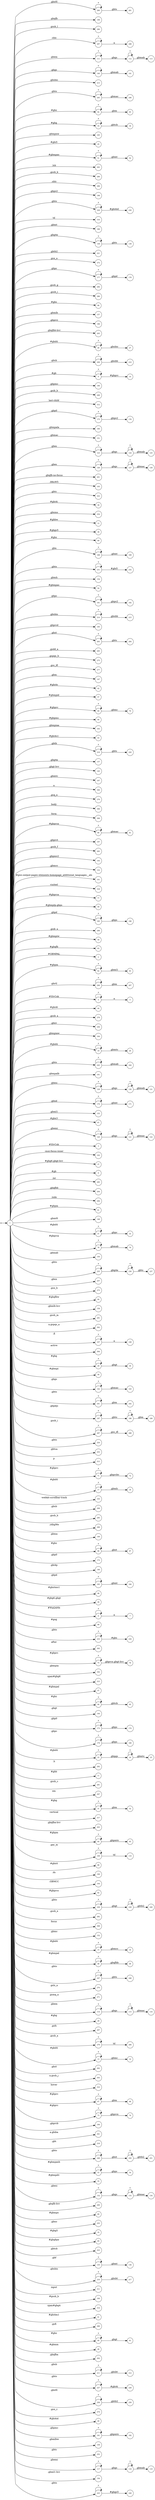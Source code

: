 digraph NFA {
  rankdir=LR;
  node [shape=circle, fontsize=10];
  __start [shape=point, label=""];
  __start -> 1;
  260 [label="260"];
  199 [label="199"];
  290 [label="290"];
  297 [label="297"];
  27 [label="27"];
  74 [label="74"];
  111 [label="111"];
  112 [label="112"];
  140 [label="140"];
  119 [label="119"];
  213 [label="213"];
  25 [label="25"];
  245 [label="245"];
  92 [label="92"];
  33 [label="33"];
  165 [label="165"];
  45 [label="45"];
  51 [label="51"];
  128 [label="128"];
  293 [label="293"];
  72 [label="72"];
  289 [label="289"];
  24 [label="24"];
  136 [label="136"];
  296 [label="296"];
  198 [label="198"];
  229 [label="229"];
  316 [label="316"];
  166 [label="166"];
  138 [label="138"];
  186 [label="186"];
  221 [label="221"];
  272 [label="272"];
  177 [label="177"];
  284 [label="284"];
  286 [label="286"];
  86 [label="86"];
  143 [label="143"];
  157 [label="157"];
  121 [label="121"];
  196 [label="196"];
  205 [label="205"];
  26 [label="26"];
  209 [label="209"];
  9 [label="9"];
  127 [label="127"];
  190 [label="190"];
  210 [label="210"];
  269 [label="269"];
  312 [label="312"];
  5 [label="5"];
  175 [label="175"];
  160 [label="160"];
  151 [label="151"];
  123 [label="123"];
  125 [label="125"];
  232 [label="232"];
  246 [label="246"];
  126 [label="126"];
  97 [label="97"];
  201 [label="201"];
  105 [label="105"];
  222 [label="222"];
  39 [label="39"];
  254 [label="254"];
  81 [label="81"];
  12 [label="12"];
  38 [label="38"];
  89 [label="89"];
  168 [label="168"];
  178 [label="178"];
  231 [label="231"];
  259 [label="259"];
  154 [label="154"];
  124 [label="124"];
  50 [label="50"];
  181 [label="181"];
  54 [label="54"];
  214 [label="214"];
  195 [label="195"];
  79 [label="79"];
  263 [label="263"];
  70 [label="70"];
  265 [label="265"];
  275 [label="275"];
  277 [label="277"];
  147 [label="147"];
  42 [label="42"];
  57 [label="57"];
  69 [label="69"];
  66 [label="66"];
  163 [label="163"];
  43 [label="43"];
  176 [label="176"];
  219 [label="219"];
  251 [label="251"];
  137 [label="137"];
  145 [label="145"];
  169 [label="169"];
  167 [label="167"];
  300 [label="300"];
  115 [label="115"];
  139 [label="139"];
  242 [label="242"];
  276 [label="276"];
  14 [label="14"];
  306 [label="306"];
  309 [label="309"];
  261 [label="261"];
  80 [label="80"];
  197 [label="197"];
  283 [label="283"];
  193 [label="193"];
  153 [label="153"];
  101 [label="101"];
  318 [label="318"];
  77 [label="77"];
  59 [label="59"];
  185 [label="185"];
  116 [label="116"];
  268 [label="268"];
  58 [label="58"];
  83 [label="83"];
  207 [label="207"];
  2 [label="2"];
  62 [label="62"];
  206 [label="206"];
  4 [label="4"];
  44 [label="44"];
  278 [label="278"];
  256 [label="256"];
  164 [label="164"];
  19 [label="19"];
  243 [label="243"];
  122 [label="122"];
  161 [label="161"];
  129 [label="129"];
  170 [label="170"];
  155 [label="155"];
  87 [label="87"];
  120 [label="120"];
  3 [label="3"];
  102 [label="102"];
  37 [label="37"];
  288 [label="288"];
  226 [label="226"];
  20 [label="20"];
  8 [label="8"];
  295 [label="295"];
  204 [label="204"];
  294 [label="294"];
  68 [label="68"];
  18 [label="18"];
  239 [label="239"];
  32 [label="32"];
  61 [label="61"];
  148 [label="148"];
  21 [label="21"];
  78 [label="78"];
  150 [label="150"];
  235 [label="235"];
  257 [label="257"];
  273 [label="273"];
  84 [label="84"];
  158 [label="158"];
  134 [label="134"];
  291 [label="291"];
  228 [label="228"];
  302 [label="302"];
  107 [label="107"];
  212 [label="212"];
  52 [label="52"];
  304 [label="304"];
  29 [label="29"];
  56 [label="56"];
  142 [label="142"];
  241 [label="241"];
  110 [label="110"];
  30 [label="30"];
  187 [label="187"];
  217 [label="217"];
  287 [label="287"];
  236 [label="236"];
  224 [label="224"];
  253 [label="253"];
  313 [label="313"];
  71 [label="71"];
  180 [label="180"];
  17 [label="17"];
  103 [label="103"];
  208 [label="208"];
  285 [label="285"];
  184 [label="184"];
  299 [label="299"];
  149 [label="149"];
  96 [label="96"];
  131 [label="131"];
  172 [label="172"];
  146 [label="146"];
  183 [label="183"];
  98 [label="98"];
  36 [label="36"];
  6 [label="6"];
  99 [label="99"];
  233 [label="233"];
  305 [label="305"];
  75 [label="75"];
  162 [label="162"];
  298 [label="298"];
  315 [label="315"];
  47 [label="47"];
  188 [label="188"];
  63 [label="63"];
  94 [label="94"];
  95 [label="95"];
  144 [label="144"];
  173 [label="173"];
  179 [label="179"];
  192 [label="192"];
  280 [label="280"];
  23 [label="23"];
  244 [label="244"];
  292 [label="292"];
  240 [label="240"];
  11 [label="11"];
  76 [label="76"];
  1 [label="1"];
  230 [label="230"];
  220 [label="220"];
  234 [label="234"];
  281 [label="281"];
  307 [label="307"];
  31 [label="31"];
  317 [label="317"];
  203 [label="203"];
  64 [label="64"];
  109 [label="109"];
  113 [label="113"];
  49 [label="49"];
  88 [label="88"];
  106 [label="106"];
  104 [label="104"];
  171 [label="171"];
  215 [label="215"];
  82 [label="82"];
  174 [label="174"];
  238 [label="238"];
  282 [label="282"];
  308 [label="308"];
  152 [label="152"];
  15 [label="15"];
  48 [label="48"];
  247 [label="247"];
  237 [label="237"];
  65 [label="65"];
  270 [label="270"];
  271 [label="271"];
  114 [label="114"];
  28 [label="28"];
  248 [label="248"];
  267 [label="267"];
  10 [label="10"];
  279 [label="279"];
  13 [label="13"];
  262 [label="262"];
  303 [label="303"];
  310 [label="310"];
  67 [label="67"];
  73 [label="73"];
  194 [label="194"];
  301 [label="301"];
  22 [label="22"];
  218 [label="218"];
  249 [label="249"];
  53 [label="53"];
  55 [label="55"];
  189 [label="189"];
  108 [label="108"];
  132 [label="132"];
  200 [label="200"];
  60 [label="60"];
  255 [label="255"];
  93 [label="93"];
  35 [label="35"];
  85 [label="85"];
  133 [label="133"];
  223 [label="223"];
  135 [label="135"];
  216 [label="216"];
  311 [label="311"];
  100 [label="100"];
  7 [label="7"];
  314 [label="314"];
  41 [label="41"];
  182 [label="182"];
  250 [label="250"];
  266 [label="266"];
  141 [label="141"];
  90 [label="90"];
  34 [label="34"];
  46 [label="46"];
  91 [label="91"];
  202 [label="202"];
  211 [label="211"];
  227 [label="227"];
  258 [label="258"];
  130 [label="130"];
  16 [label="16"];
  264 [label="264"];
  274 [label="274"];
  40 [label="40"];
  191 [label="191"];
  159 [label="159"];
  118 [label="118"];
  252 [label="252"];
  117 [label="117"];
  156 [label="156"];
  225 [label="225"];
  { node [shape=doublecircle]; 2 3 5 7 8 10 11 12 14 16 18 20 22 25 27 28 30 32 34 35 36 37 38 39 40 41 42 43 44 45 46 47 49 50 52 54 55 56 57 58 59 60 61 63 65 66 68 70 72 74 76 77 79 81 82 83 84 85 86 87 88 89 91 93 95 97 98 99 100 101 102 103 104 105 106 108 110 113 116 119 122 125 128 131 134 136 137 139 141 143 144 145 146 147 148 149 150 151 152 153 154 155 156 157 158 159 160 161 162 163 164 165 166 167 169 171 172 174 176 178 180 182 184 186 189 190 192 193 194 195 196 197 198 199 200 201 202 203 204 205 207 208 210 212 213 215 217 218 220 221 222 223 224 226 228 230 232 234 237 240 242 244 246 248 251 252 253 254 255 256 257 259 261 262 264 265 266 267 268 269 270 271 272 273 274 275 276 277 278 280 281 282 283 284 285 286 288 289 290 291 292 293 294 295 296 298 299 300 301 302 303 304 305 306 307 308 309 310 311 312 313 314 315 316 317 318 }
  1 -> 2 [label="#GBMPAL"];
  1 -> 3 [label="#SIvCob"];
  1 -> 4 [label="#SIvCob"];
  4 -> 4 [label="*"];
  4 -> 5 [label="a"];
  1 -> 6 [label="#WqQANb"];
  6 -> 6 [label="*"];
  6 -> 7 [label="a"];
  1 -> 8 [label="#gb"];
  1 -> 9 [label="#gb"];
  9 -> 9 [label="*"];
  9 -> 10 [label="#gbprc"];
  1 -> 11 [label="#gbb"];
  1 -> 12 [label="#gbbw"];
  1 -> 13 [label="#gbd4"];
  13 -> 13 [label="*"];
  13 -> 14 [label=".gbmc"];
  1 -> 15 [label="#gbd4"];
  15 -> 15 [label="*"];
  15 -> 16 [label=".gbmcc"];
  1 -> 17 [label="#gbd4"];
  17 -> 17 [label="*"];
  17 -> 18 [label=".gbmh"];
  1 -> 19 [label="#gbd4"];
  19 -> 19 [label="*"];
  19 -> 20 [label=".gbmtc"];
  1 -> 21 [label="#gbd4"];
  21 -> 21 [label="*"];
  21 -> 22 [label=".gbpc"];
  1 -> 23 [label="#gbd4"];
  23 -> 23 [label="*"];
  23 -> 24 [label=".gbpgs"];
  24 -> 24 [label="*"];
  24 -> 25 [label=".gbmtc"];
  1 -> 26 [label="#gbd4"];
  26 -> 26 [label="*"];
  26 -> 27 [label=".gbsbic"];
  1 -> 28 [label="#gbg"];
  1 -> 29 [label="#gbg"];
  29 -> 29 [label="*"];
  29 -> 30 [label=".gbgt"];
  1 -> 31 [label="#gbg"];
  31 -> 31 [label="*"];
  31 -> 32 [label=".gbm"];
  1 -> 33 [label="#gbg"];
  33 -> 33 [label="*"];
  33 -> 34 [label=".gbtcb"];
  1 -> 35 [label="#gbg5"];
  1 -> 36 [label="#gbg6.gbgt"];
  1 -> 37 [label="#gbg6.gbgt-hvr"];
  1 -> 38 [label="#gbgs5"];
  1 -> 39 [label="#gbi4i"];
  1 -> 40 [label="#gbi4id"];
  1 -> 41 [label="#gbi4m1"];
  1 -> 42 [label="#gbi4s"];
  1 -> 43 [label="#gbi4s1"];
  1 -> 44 [label="#gbi4t"];
  1 -> 45 [label="#gbi5"];
  1 -> 46 [label="#gbmm"];
  1 -> 47 [label="#gbmpal"];
  1 -> 48 [label="#gbmpal"];
  48 -> 48 [label="*"];
  48 -> 49 [label=".gbqfbb"];
  1 -> 50 [label="#gbmpas"];
  1 -> 51 [label="#gbmpas"];
  51 -> 51 [label="*"];
  51 -> 52 [label=".gbmt"];
  1 -> 53 [label="#gbmpasb"];
  53 -> 53 [label="*"];
  53 -> 54 [label=".gbps"];
  1 -> 55 [label="#gbmpdv"];
  1 -> 56 [label="#gbmpi"];
  1 -> 57 [label="#gbmpid"];
  1 -> 58 [label="#gbmpiw"];
  1 -> 59 [label="#gbmplp.gbps"];
  1 -> 60 [label="#gbmps"];
  1 -> 61 [label="#gbpm"];
  1 -> 62 [label="#gbpm"];
  62 -> 62 [label="*"];
  62 -> 63 [label=".gbml1"];
  1 -> 64 [label="#gbpm"];
  64 -> 64 [label="*"];
  64 -> 65 [label=".gbpmtc"];
  1 -> 66 [label="#gbpms"];
  1 -> 67 [label="#gbprc"];
  67 -> 67 [label="*"];
  67 -> 68 [label=".gbm"];
  1 -> 69 [label="#gbprc"];
  69 -> 69 [label="*"];
  69 -> 70 [label=".gbmc"];
  1 -> 71 [label="#gbprc"];
  71 -> 71 [label="*"];
  71 -> 72 [label=".gbprcbc"];
  1 -> 73 [label="#gbprc"];
  73 -> 73 [label="*"];
  73 -> 74 [label=".gbprcx"];
  1 -> 75 [label="#gbprc"];
  75 -> 75 [label="*"];
  75 -> 76 [label=".gbprcx.gbgt-hvr"];
  1 -> 77 [label="#gbprca"];
  1 -> 78 [label="#gbprca"];
  78 -> 78 [label="*"];
  78 -> 79 [label=".gbmab"];
  1 -> 80 [label="#gbprca"];
  80 -> 80 [label="*"];
  80 -> 81 [label=".gbmac"];
  1 -> 82 [label="#gbprcs"];
  1 -> 83 [label="#gbqfb"];
  1 -> 84 [label="#gbqfbw"];
  1 -> 85 [label="#gbqfqw"];
  1 -> 86 [label="#gbs"];
  1 -> 87 [label="#gbx3"];
  1 -> 88 [label="#gbx4"];
  1 -> 89 [label="#gbz"];
  1 -> 90 [label="#gbz"];
  90 -> 90 [label="*"];
  90 -> 91 [label=".gbgt"];
  1 -> 92 [label="#gbz"];
  92 -> 92 [label="*"];
  92 -> 93 [label=".gbm"];
  1 -> 94 [label="#gbz"];
  94 -> 94 [label="*"];
  94 -> 95 [label=".gbtcb"];
  1 -> 96 [label="#gbz"];
  96 -> 96 [label="*"];
  96 -> 97 [label=".gbzt"];
  1 -> 98 [label="#gbztms1"];
  1 -> 99 [label="#gog"];
  1 -> 100 [label="#gssb_b"];
  1 -> 101 [label="#gws-output-pages-elements-homepage_additional_languages__als"];
  1 -> 102 [label="-moz-focus-inner"];
  1 -> 103 [label="-webkit-scrollbar-track"];
  1 -> 104 [label=".GBMCC"];
  1 -> 105 [label=".H6sW5"];
  1 -> 106 [label=".ds"];
  1 -> 107 [label=".fl"];
  107 -> 107 [label="*"];
  107 -> 108 [label="a"];
  1 -> 109 [label=".gac_m"];
  109 -> 109 [label="*"];
  109 -> 110 [label="td"];
  1 -> 111 [label=".gbem"];
  111 -> 111 [label="*"];
  111 -> 112 [label=".gbgs"];
  112 -> 112 [label="*"];
  112 -> 113 [label=".gbmab"];
  1 -> 114 [label=".gbem"];
  114 -> 114 [label="*"];
  114 -> 115 [label=".gbgs"];
  115 -> 115 [label="*"];
  115 -> 116 [label=".gbmac"];
  1 -> 117 [label=".gbemi"];
  117 -> 117 [label="*"];
  117 -> 118 [label=".gbgs"];
  118 -> 118 [label="*"];
  118 -> 119 [label=".gbmab"];
  1 -> 120 [label=".gbemi"];
  120 -> 120 [label="*"];
  120 -> 121 [label=".gbgs"];
  121 -> 121 [label="*"];
  121 -> 122 [label=".gbmac"];
  1 -> 123 [label=".gbes"];
  123 -> 123 [label="*"];
  123 -> 124 [label=".gbgs"];
  124 -> 124 [label="*"];
  124 -> 125 [label=".gbmab"];
  1 -> 126 [label=".gbes"];
  126 -> 126 [label="*"];
  126 -> 127 [label=".gbgs"];
  127 -> 127 [label="*"];
  127 -> 128 [label=".gbmac"];
  1 -> 129 [label=".gbesi"];
  129 -> 129 [label="*"];
  129 -> 130 [label=".gbgs"];
  130 -> 130 [label="*"];
  130 -> 131 [label=".gbmab"];
  1 -> 132 [label=".gbesi"];
  132 -> 132 [label="*"];
  132 -> 133 [label=".gbgs"];
  133 -> 133 [label="*"];
  133 -> 134 [label=".gbmac"];
  1 -> 135 [label=".gbf"];
  135 -> 135 [label="*"];
  135 -> 136 [label=".gbmt"];
  1 -> 137 [label=".gbg4a"];
  1 -> 138 [label=".gbg4a"];
  138 -> 138 [label="*"];
  138 -> 139 [label=".gbts"];
  1 -> 140 [label=".gbgs"];
  140 -> 140 [label="*"];
  140 -> 141 [label=".gbmab"];
  1 -> 142 [label=".gbgs"];
  142 -> 142 [label="*"];
  142 -> 143 [label=".gbmac"];
  1 -> 144 [label=".gbgt"];
  1 -> 145 [label=".gbgt-hvr"];
  1 -> 146 [label=".gbi4p"];
  1 -> 147 [label=".gbm"];
  1 -> 148 [label=".gbm0l"];
  1 -> 149 [label=".gbma"];
  1 -> 150 [label=".gbmab"];
  1 -> 151 [label=".gbmac"];
  1 -> 152 [label=".gbmc"];
  1 -> 153 [label=".gbmcc"];
  1 -> 154 [label=".gbmh"];
  1 -> 155 [label=".gbml1"];
  1 -> 156 [label=".gbml1-hvr"];
  1 -> 157 [label=".gbmlb"];
  1 -> 158 [label=".gbmlb-hvr"];
  1 -> 159 [label=".gbmlbw"];
  1 -> 160 [label=".gbmpala"];
  1 -> 161 [label=".gbmpalb"];
  1 -> 162 [label=".gbmpia"];
  1 -> 163 [label=".gbmpiaa"];
  1 -> 164 [label=".gbmpiaw"];
  1 -> 165 [label=".gbmpnw"];
  1 -> 166 [label=".gbmt"];
  1 -> 167 [label=".gbmtc"];
  1 -> 168 [label=".gbn"];
  168 -> 168 [label="*"];
  168 -> 169 [label=".gbmt"];
  1 -> 170 [label=".gbnd"];
  170 -> 170 [label="*"];
  170 -> 171 [label=".gbmt"];
  1 -> 172 [label=".gbp0"];
  1 -> 173 [label=".gbp0"];
  173 -> 173 [label="*"];
  173 -> 174 [label=".gbps"];
  1 -> 175 [label=".gbp0"];
  175 -> 175 [label="*"];
  175 -> 176 [label=".gbps2"];
  1 -> 177 [label=".gbpc"];
  177 -> 177 [label="*"];
  177 -> 178 [label=".gbpd"];
  1 -> 179 [label=".gbpc"];
  179 -> 179 [label="*"];
  179 -> 180 [label=".gbps"];
  1 -> 181 [label=".gbpc"];
  181 -> 181 [label="*"];
  181 -> 182 [label=".gbps2"];
  1 -> 183 [label=".gbpd"];
  183 -> 183 [label="*"];
  183 -> 184 [label=".gbmt"];
  1 -> 185 [label=".gbpd"];
  185 -> 185 [label="*"];
  185 -> 186 [label=".gbps"];
  1 -> 187 [label=".gbpdjs"];
  187 -> 187 [label="*"];
  187 -> 188 [label=".gbto"];
  188 -> 188 [label="*"];
  188 -> 189 [label=".gbm"];
  1 -> 190 [label=".gbpmc"];
  1 -> 191 [label=".gbpmc"];
  191 -> 191 [label="*"];
  191 -> 192 [label=".gbpmtc"];
  1 -> 193 [label=".gbpms2"];
  1 -> 194 [label=".gbprcb"];
  1 -> 195 [label=".gbprcd"];
  1 -> 196 [label=".gbprci"];
  1 -> 197 [label=".gbprct"];
  1 -> 198 [label=".gbps2"];
  1 -> 199 [label=".gbqfb"];
  1 -> 200 [label=".gbqfb-hvr"];
  1 -> 201 [label=".gbqfb-no-focus"];
  1 -> 202 [label=".gbqfba"];
  1 -> 203 [label=".gbqfba-hvr"];
  1 -> 204 [label=".gbqfbb"];
  1 -> 205 [label=".gbqfbb-hvr"];
  1 -> 206 [label=".gbrtl"];
  206 -> 206 [label="*"];
  206 -> 207 [label=".gbm"];
  1 -> 208 [label=".gbsb"];
  1 -> 209 [label=".gbsb"];
  209 -> 209 [label="*"];
  209 -> 210 [label=".gbsbb"];
  1 -> 211 [label=".gbsb"];
  211 -> 211 [label="*"];
  211 -> 212 [label=".gbsbt"];
  1 -> 213 [label=".gbsbic"];
  1 -> 214 [label=".gbsbis"];
  214 -> 214 [label="*"];
  214 -> 215 [label=".gbsbb"];
  1 -> 216 [label=".gbsbis"];
  216 -> 216 [label="*"];
  216 -> 217 [label=".gbsbt"];
  1 -> 218 [label=".gbt"];
  1 -> 219 [label=".gbtb"];
  219 -> 219 [label="*"];
  219 -> 220 [label=".gbts"];
  1 -> 221 [label=".gbtb2"];
  1 -> 222 [label=".gbtc"];
  1 -> 223 [label=".gbtcb"];
  1 -> 224 [label=".gbto"];
  1 -> 225 [label=".gbto"];
  225 -> 225 [label="*"];
  225 -> 226 [label="#gbgs5"];
  1 -> 227 [label=".gbto"];
  227 -> 227 [label="*"];
  227 -> 228 [label="#gbi4i"];
  1 -> 229 [label=".gbto"];
  229 -> 229 [label="*"];
  229 -> 230 [label="#gbi4id"];
  1 -> 231 [label=".gbto"];
  231 -> 231 [label="*"];
  231 -> 232 [label="#gbi5"];
  1 -> 233 [label=".gbto"];
  233 -> 233 [label="*"];
  233 -> 234 [label="#gbs"];
  1 -> 235 [label=".gbto"];
  235 -> 235 [label="*"];
  235 -> 236 [label=".gbg4a"];
  236 -> 236 [label="*"];
  236 -> 237 [label=".gbts"];
  1 -> 238 [label=".gbto"];
  238 -> 238 [label="*"];
  238 -> 239 [label=".gbgt"];
  239 -> 239 [label="*"];
  239 -> 240 [label=".gbtb2"];
  1 -> 241 [label=".gbto"];
  241 -> 241 [label="*"];
  241 -> 242 [label=".gbm"];
  1 -> 243 [label=".gbto"];
  243 -> 243 [label="*"];
  243 -> 244 [label=".gbmab"];
  1 -> 245 [label=".gbto"];
  245 -> 245 [label="*"];
  245 -> 246 [label=".gbmac"];
  1 -> 247 [label=".gbto"];
  247 -> 247 [label="*"];
  247 -> 248 [label=".gbts"];
  1 -> 249 [label=".gbto"];
  249 -> 249 [label="*"];
  249 -> 250 [label=".gbzt"];
  250 -> 250 [label="*"];
  250 -> 251 [label=".gbtb2"];
  1 -> 252 [label=".gbts"];
  1 -> 253 [label=".gbtsa"];
  1 -> 254 [label=".gbxms"];
  1 -> 255 [label=".gbxo"];
  1 -> 256 [label=".gbxv"];
  1 -> 257 [label=".gbxx"];
  1 -> 258 [label=".gbz0l"];
  258 -> 258 [label="*"];
  258 -> 259 [label=".gbtb2"];
  1 -> 260 [label=".gbz0l"];
  260 -> 260 [label="*"];
  260 -> 261 [label=".gbts"];
  1 -> 262 [label=".gbzt"];
  1 -> 263 [label=".gbzt"];
  263 -> 263 [label="*"];
  263 -> 264 [label=".gbts"];
  1 -> 265 [label=".gsdd_a"];
  1 -> 266 [label=".gsfi"];
  1 -> 267 [label=".gsfs"];
  1 -> 268 [label=".gsib_a"];
  1 -> 269 [label=".gsib_b"];
  1 -> 270 [label=".gsls_a"];
  1 -> 271 [label=".gsmq_a"];
  1 -> 272 [label=".gsn_a"];
  1 -> 273 [label=".gsn_b"];
  1 -> 274 [label=".gsn_c"];
  1 -> 275 [label=".gspqs_b"];
  1 -> 276 [label=".gsq_a"];
  1 -> 277 [label=".gss_ifl"];
  1 -> 278 [label=".gssb_a"];
  1 -> 279 [label=".gssb_a"];
  279 -> 279 [label="*"];
  279 -> 280 [label="td"];
  1 -> 281 [label=".gssb_c"];
  1 -> 282 [label=".gssb_e"];
  1 -> 283 [label=".gssb_f"];
  1 -> 284 [label=".gssb_g"];
  1 -> 285 [label=".gssb_h"];
  1 -> 286 [label=".gssb_i"];
  1 -> 287 [label=".gssb_i"];
  287 -> 287 [label="*"];
  287 -> 288 [label=".gss_ifl"];
  1 -> 289 [label=".gssb_k"];
  1 -> 290 [label=".gssb_l"];
  1 -> 291 [label=".gssb_m"];
  1 -> 292 [label=".h"];
  1 -> 293 [label=".lsb"];
  1 -> 294 [label=".lsbb"];
  1 -> 295 [label=".lst"];
  1 -> 296 [label=".sblc"];
  1 -> 297 [label=".sblc"];
  297 -> 297 [label="*"];
  297 -> 298 [label="a"];
  1 -> 299 [label=".z4hgWe"];
  1 -> 300 [label="a"];
  1 -> 301 [label="a.gbiba"];
  1 -> 302 [label="a.gspqs_a"];
  1 -> 303 [label="a.gssb_j"];
  1 -> 304 [label="active"];
  1 -> 305 [label="after"];
  1 -> 306 [label="body"];
  1 -> 307 [label="em"];
  1 -> 308 [label="focus"];
  1 -> 309 [label="form"];
  1 -> 310 [label="hover"];
  1 -> 311 [label="input"];
  1 -> 312 [label="last-child"];
  1 -> 313 [label="p"];
  1 -> 314 [label="span#gbg4"];
  1 -> 315 [label="span#gbg6"];
  1 -> 316 [label="td"];
  1 -> 317 [label="vertical"];
  1 -> 318 [label="visited"];
}
